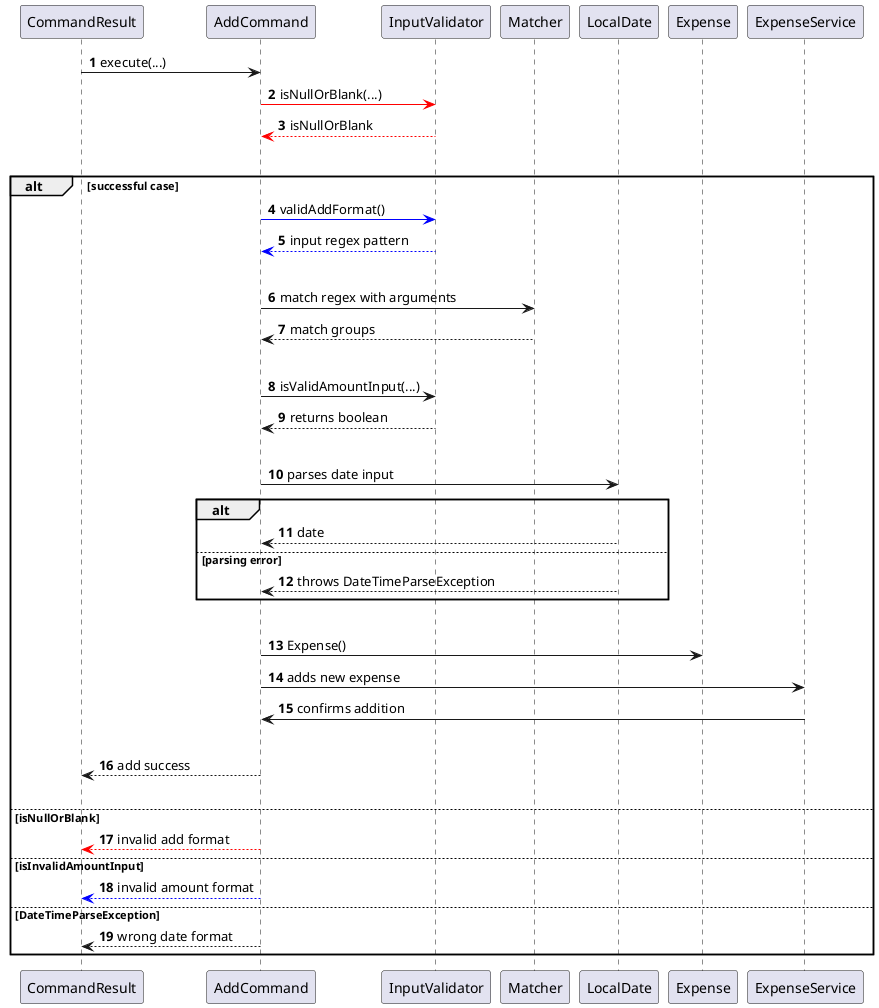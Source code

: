 @startuml
'https://plantuml.com/sequence-diagram

autonumber

CommandResult -> AddCommand: execute(...)
AddCommand -[#red]> InputValidator: isNullOrBlank(...)
AddCommand <-[#red]- InputValidator: isNullOrBlank
|||
alt successful case
AddCommand -[#blue]> InputValidator: validAddFormat()
AddCommand <-[#blue]- InputValidator: input regex pattern
|||
AddCommand -> Matcher: match regex with arguments
AddCommand <-- Matcher: match groups
|||
AddCommand -> InputValidator: isValidAmountInput(...)
AddCommand <-- InputValidator: returns boolean
|||
AddCommand -> LocalDate: parses date input
group alt
LocalDate --> AddCommand: date
else parsing error
LocalDate --> AddCommand: throws DateTimeParseException
end
|||
AddCommand -> Expense: Expense()
AddCommand -> ExpenseService: adds new expense
ExpenseService -> AddCommand: confirms addition
|||
AddCommand --> CommandResult: add success
|||
else isNullOrBlank
AddCommand -[#red]-> CommandResult: invalid add format
else isInvalidAmountInput
AddCommand -[#blue]-> CommandResult: invalid amount format
else DateTimeParseException
AddCommand --> CommandResult: wrong date format
end
@enduml